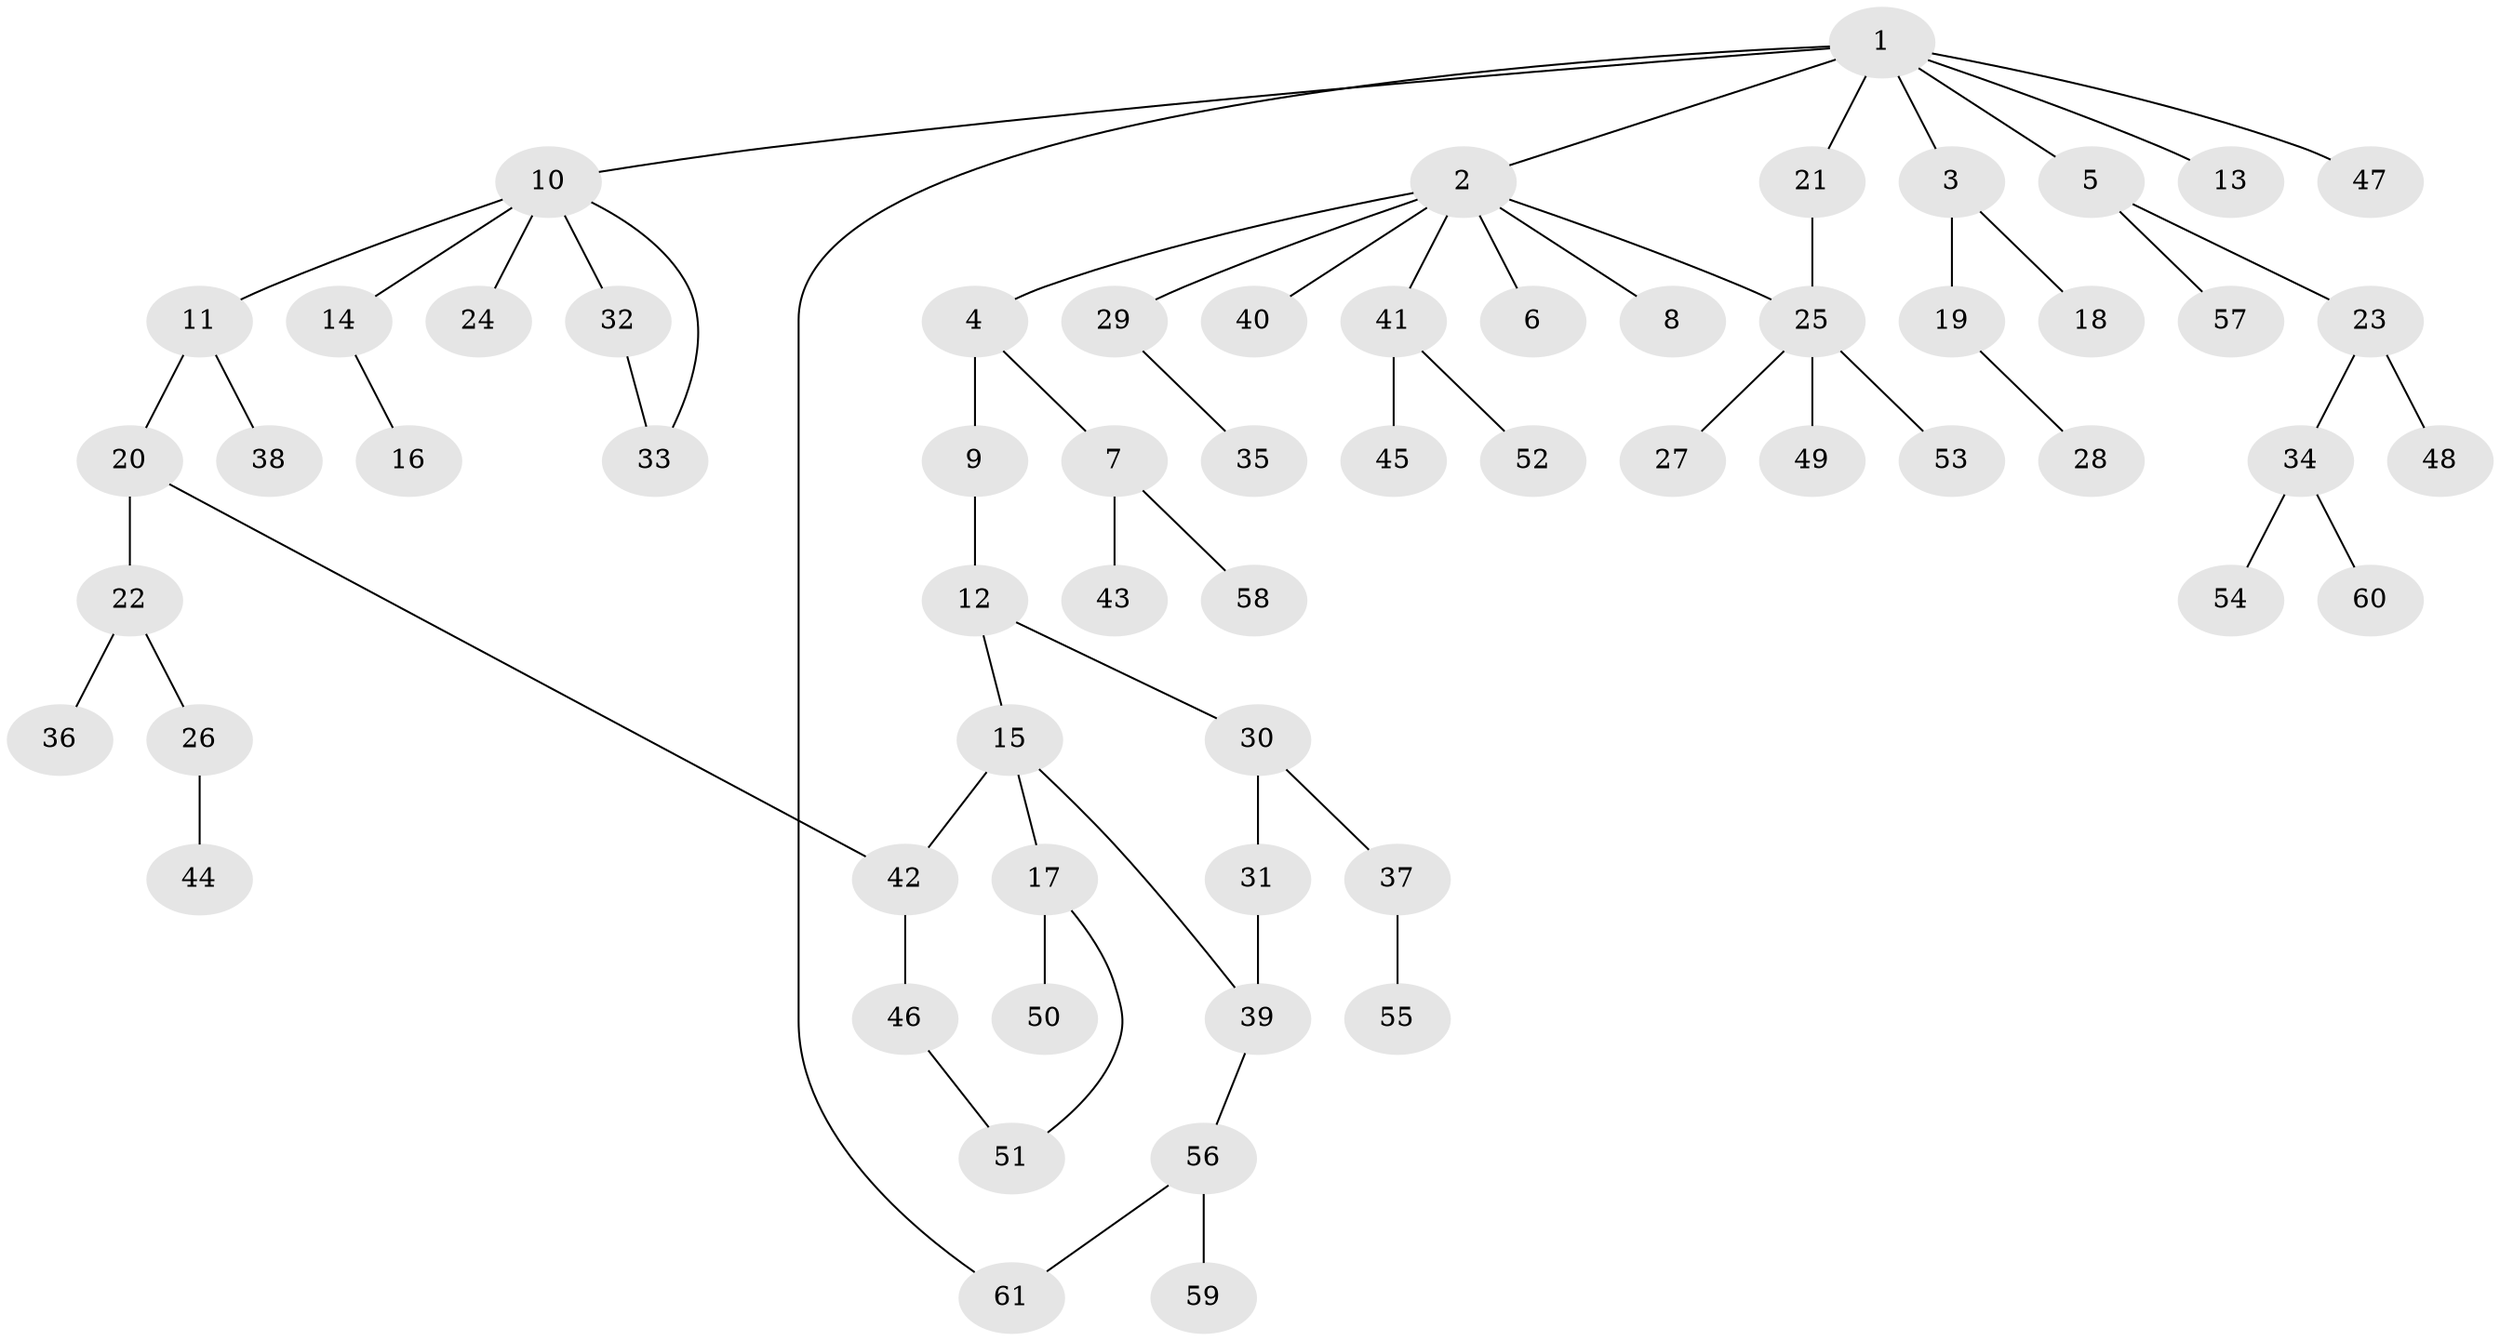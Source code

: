 // Generated by graph-tools (version 1.1) at 2025/01/03/09/25 03:01:00]
// undirected, 61 vertices, 66 edges
graph export_dot {
graph [start="1"]
  node [color=gray90,style=filled];
  1;
  2;
  3;
  4;
  5;
  6;
  7;
  8;
  9;
  10;
  11;
  12;
  13;
  14;
  15;
  16;
  17;
  18;
  19;
  20;
  21;
  22;
  23;
  24;
  25;
  26;
  27;
  28;
  29;
  30;
  31;
  32;
  33;
  34;
  35;
  36;
  37;
  38;
  39;
  40;
  41;
  42;
  43;
  44;
  45;
  46;
  47;
  48;
  49;
  50;
  51;
  52;
  53;
  54;
  55;
  56;
  57;
  58;
  59;
  60;
  61;
  1 -- 2;
  1 -- 3;
  1 -- 5;
  1 -- 10;
  1 -- 13;
  1 -- 21;
  1 -- 47;
  1 -- 61;
  2 -- 4;
  2 -- 6;
  2 -- 8;
  2 -- 29;
  2 -- 40;
  2 -- 41;
  2 -- 25;
  3 -- 18;
  3 -- 19;
  4 -- 7;
  4 -- 9;
  5 -- 23;
  5 -- 57;
  7 -- 43;
  7 -- 58;
  9 -- 12;
  10 -- 11;
  10 -- 14;
  10 -- 24;
  10 -- 32;
  10 -- 33;
  11 -- 20;
  11 -- 38;
  12 -- 15;
  12 -- 30;
  14 -- 16;
  15 -- 17;
  15 -- 39;
  15 -- 42;
  17 -- 50;
  17 -- 51;
  19 -- 28;
  20 -- 22;
  20 -- 42;
  21 -- 25;
  22 -- 26;
  22 -- 36;
  23 -- 34;
  23 -- 48;
  25 -- 27;
  25 -- 49;
  25 -- 53;
  26 -- 44;
  29 -- 35;
  30 -- 31;
  30 -- 37;
  31 -- 39;
  32 -- 33;
  34 -- 54;
  34 -- 60;
  37 -- 55;
  39 -- 56;
  41 -- 45;
  41 -- 52;
  42 -- 46;
  46 -- 51;
  56 -- 59;
  56 -- 61;
}
